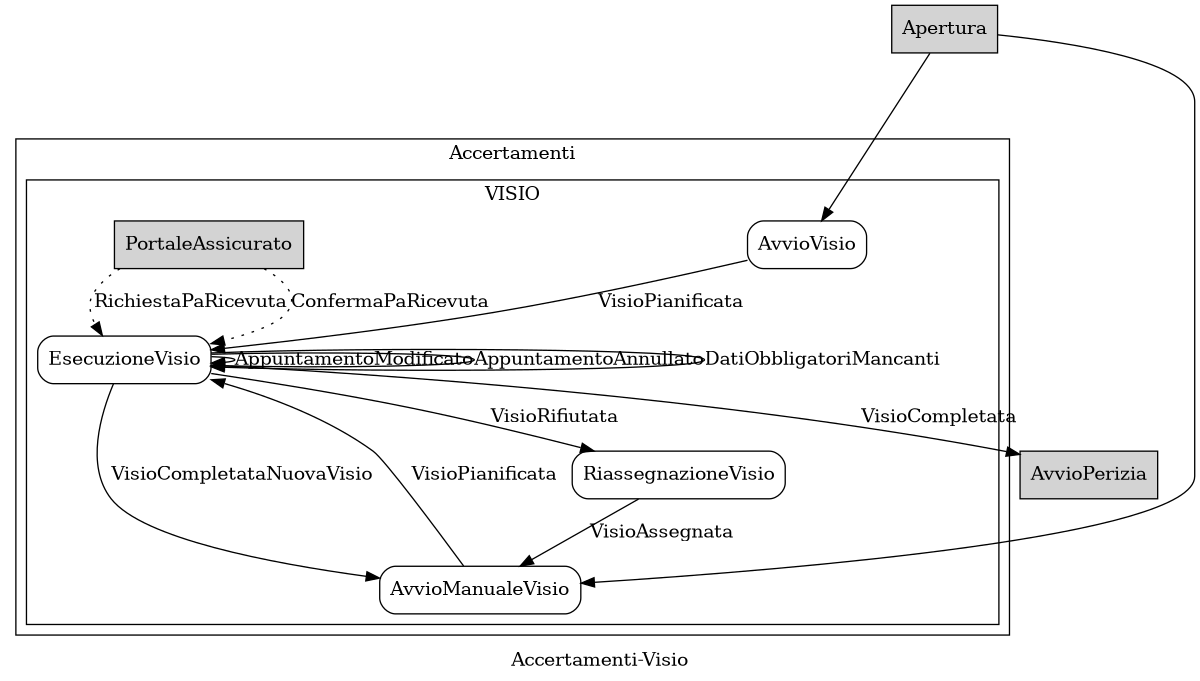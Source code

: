 digraph finite_state_machine {
    rankdir=TB;
    size="8,5"
    label="Accertamenti-Visio"
    node [shape = box style = rounded];
    
    subgraph Opening {
            node [style =  filled shape = box]
            label = "Opening";
            color=green
            rank= min
            Apertura    
    }



subgraph cluster_Accertamenti {
    label="Accertamenti"

	

    subgraph cluster_visio {
            node [shape=box,style=rounded ];
            label = "VISIO";
            AvvioVisio
            AvvioManualeVisio [rank = min]
            EsecuzioneVisio
            RiassegnazioneVisio
            node [shape = rect style= filled]	
            PortaleAssicurato

    }



}

    subgraph perizia  { 
        node [shape=box style=rounded  ]
        label = "PERIZIA"
        rank = max
        node [style = filled ]
        AvvioPerizia  
    }
	
       

       Apertura -> AvvioVisio
         
        Apertura -> AvvioManualeVisio
     AvvioVisio	                 ->	EsecuzioneVisio	    		[ label = "VisioPianificata"];
    EsecuzioneVisio	             ->	RiassegnazioneVisio			[ label = "VisioRifiutata"];
    EsecuzioneVisio	             ->	EsecuzioneVisio	    		[ label = "AppuntamentoModificato"];
    EsecuzioneVisio	             ->	EsecuzioneVisio  			[ label = "AppuntamentoAnnullato"];
    EsecuzioneVisio	             ->	AvvioManualeVisio			[ label = "VisioCompletataNuovaVisio"];
    EsecuzioneVisio	             ->	AvvioPerizia 	    		[ label = "VisioCompletata"];
    EsecuzioneVisio	             ->	EsecuzioneVisio  			[ label = "DatiObbligatoriMancanti"];
    AvvioManualeVisio	         ->	EsecuzioneVisio	    		[ label = "VisioPianificata"];
    RiassegnazioneVisio	         ->	AvvioManualeVisio			[ label = "VisioAssegnata"];
 
	PortaleAssicurato		       -> EsecuzioneVisio  [ label = "RichiestaPaRicevuta" style = dotted] ;
	PortaleAssicurato		       -> EsecuzioneVisio  [ label = "ConfermaPaRicevuta"  style = dotted] ;

  
 
 { node [rank = max ]


 }

}